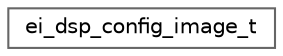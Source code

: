 digraph "Graphical Class Hierarchy"
{
 // LATEX_PDF_SIZE
  bgcolor="transparent";
  edge [fontname=Helvetica,fontsize=10,labelfontname=Helvetica,labelfontsize=10];
  node [fontname=Helvetica,fontsize=10,shape=box,height=0.2,width=0.4];
  rankdir="LR";
  Node0 [id="Node000000",label="ei_dsp_config_image_t",height=0.2,width=0.4,color="grey40", fillcolor="white", style="filled",URL="$structei__dsp__config__image__t.html",tooltip=" "];
}
